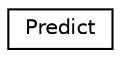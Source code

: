 digraph "Graphical Class Hierarchy"
{
  edge [fontname="Helvetica",fontsize="10",labelfontname="Helvetica",labelfontsize="10"];
  node [fontname="Helvetica",fontsize="10",shape=record];
  rankdir="LR";
  Node0 [label="Predict",height=0.2,width=0.4,color="black", fillcolor="white", style="filled",URL="$classPredict.html"];
}

